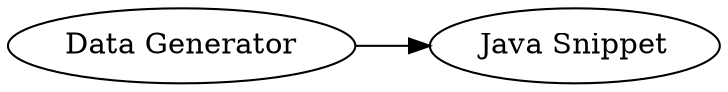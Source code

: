 digraph {
	"8174854171247088336_1" [label="Data Generator"]
	"8174854171247088336_6" [label="Java Snippet"]
	"8174854171247088336_1" -> "8174854171247088336_6"
	rankdir=LR
}
